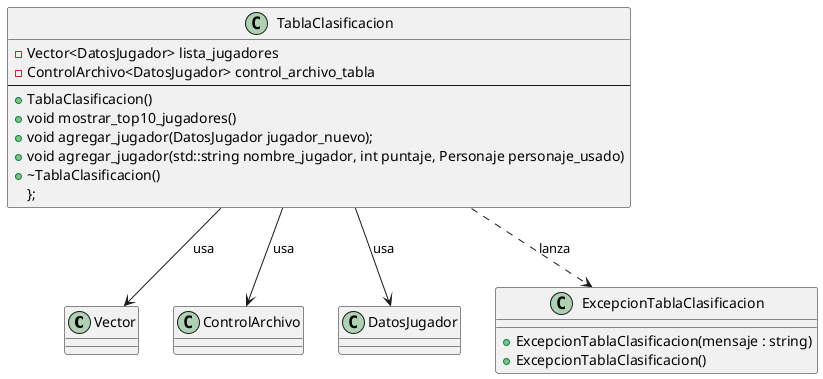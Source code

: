 @startuml
'https://plantuml.com/class-diagram
class Vector
class ControlArchivo
class DatosJugador

class ExcepcionTablaClasificacion {
    + ExcepcionTablaClasificacion(mensaje : string)
    + ExcepcionTablaClasificacion()
}

class TablaClasificacion{
    - Vector<DatosJugador> lista_jugadores
    - ControlArchivo<DatosJugador> control_archivo_tabla
    ---
    + TablaClasificacion()
    + void mostrar_top10_jugadores()
    + void agregar_jugador(DatosJugador jugador_nuevo);
    + void agregar_jugador(std::string nombre_jugador, int puntaje, Personaje personaje_usado)
    + ~TablaClasificacion()
};    
}

' Relaciones
TablaClasificacion --> Vector : "usa"
TablaClasificacion --> ControlArchivo : "usa"
TablaClasificacion --> DatosJugador : "usa"
TablaClasificacion ..> ExcepcionTablaClasificacion : "lanza"
@enduml
